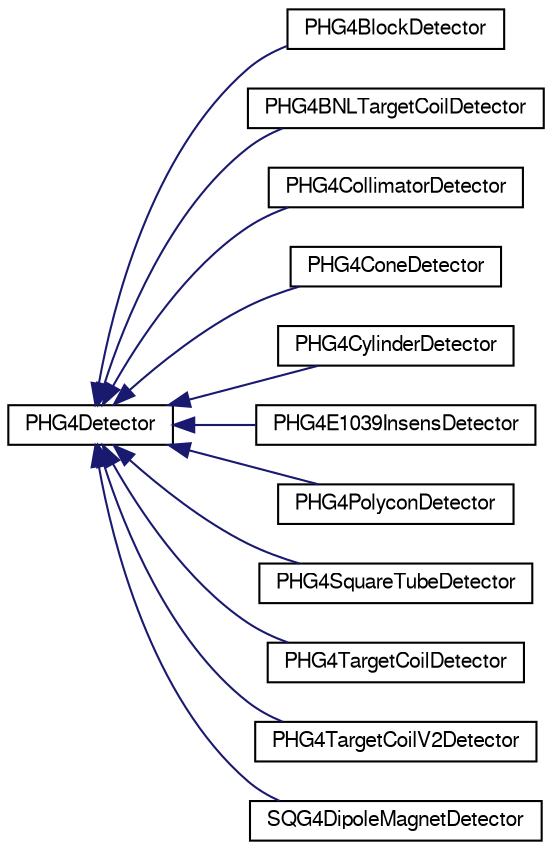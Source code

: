 digraph "Graphical Class Hierarchy"
{
  bgcolor="transparent";
  edge [fontname="FreeSans",fontsize="10",labelfontname="FreeSans",labelfontsize="10"];
  node [fontname="FreeSans",fontsize="10",shape=record];
  rankdir="LR";
  Node1 [label="PHG4Detector",height=0.2,width=0.4,color="black",URL="$d3/de7/classPHG4Detector.html",tooltip="base class for phenix detector creation "];
  Node1 -> Node2 [dir="back",color="midnightblue",fontsize="10",style="solid",fontname="FreeSans"];
  Node2 [label="PHG4BlockDetector",height=0.2,width=0.4,color="black",URL="$dc/d36/classPHG4BlockDetector.html"];
  Node1 -> Node3 [dir="back",color="midnightblue",fontsize="10",style="solid",fontname="FreeSans"];
  Node3 [label="PHG4BNLTargetCoilDetector",height=0.2,width=0.4,color="black",URL="$d7/d21/classPHG4BNLTargetCoilDetector.html"];
  Node1 -> Node4 [dir="back",color="midnightblue",fontsize="10",style="solid",fontname="FreeSans"];
  Node4 [label="PHG4CollimatorDetector",height=0.2,width=0.4,color="black",URL="$d8/d44/classPHG4CollimatorDetector.html"];
  Node1 -> Node5 [dir="back",color="midnightblue",fontsize="10",style="solid",fontname="FreeSans"];
  Node5 [label="PHG4ConeDetector",height=0.2,width=0.4,color="black",URL="$d6/d41/classPHG4ConeDetector.html"];
  Node1 -> Node6 [dir="back",color="midnightblue",fontsize="10",style="solid",fontname="FreeSans"];
  Node6 [label="PHG4CylinderDetector",height=0.2,width=0.4,color="black",URL="$d3/d95/classPHG4CylinderDetector.html"];
  Node1 -> Node7 [dir="back",color="midnightblue",fontsize="10",style="solid",fontname="FreeSans"];
  Node7 [label="PHG4E1039InsensDetector",height=0.2,width=0.4,color="black",URL="$d5/dd4/classPHG4E1039InsensDetector.html"];
  Node1 -> Node8 [dir="back",color="midnightblue",fontsize="10",style="solid",fontname="FreeSans"];
  Node8 [label="PHG4PolyconDetector",height=0.2,width=0.4,color="black",URL="$d8/db8/classPHG4PolyconDetector.html"];
  Node1 -> Node9 [dir="back",color="midnightblue",fontsize="10",style="solid",fontname="FreeSans"];
  Node9 [label="PHG4SquareTubeDetector",height=0.2,width=0.4,color="black",URL="$d9/d87/classPHG4SquareTubeDetector.html"];
  Node1 -> Node10 [dir="back",color="midnightblue",fontsize="10",style="solid",fontname="FreeSans"];
  Node10 [label="PHG4TargetCoilDetector",height=0.2,width=0.4,color="black",URL="$df/dec/classPHG4TargetCoilDetector.html"];
  Node1 -> Node11 [dir="back",color="midnightblue",fontsize="10",style="solid",fontname="FreeSans"];
  Node11 [label="PHG4TargetCoilV2Detector",height=0.2,width=0.4,color="black",URL="$d0/d00/classPHG4TargetCoilV2Detector.html"];
  Node1 -> Node12 [dir="back",color="midnightblue",fontsize="10",style="solid",fontname="FreeSans"];
  Node12 [label="SQG4DipoleMagnetDetector",height=0.2,width=0.4,color="black",URL="$d3/d93/classSQG4DipoleMagnetDetector.html"];
}
